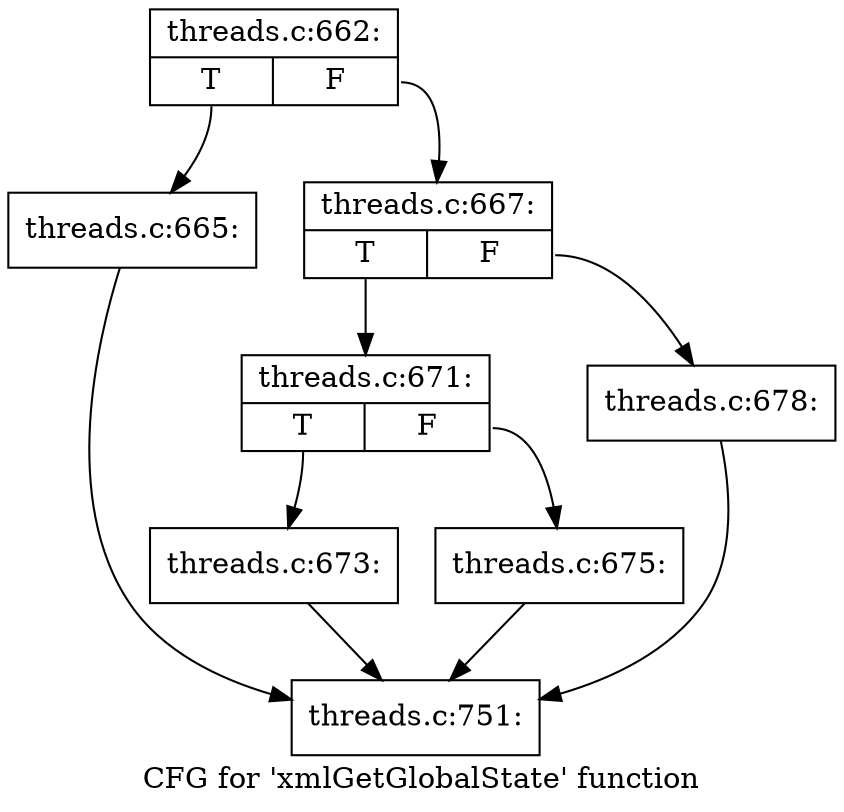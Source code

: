 digraph "CFG for 'xmlGetGlobalState' function" {
	label="CFG for 'xmlGetGlobalState' function";

	Node0x4728bb0 [shape=record,label="{threads.c:662:|{<s0>T|<s1>F}}"];
	Node0x4728bb0:s0 -> Node0x47409f0;
	Node0x4728bb0:s1 -> Node0x4740a40;
	Node0x47409f0 [shape=record,label="{threads.c:665:}"];
	Node0x47409f0 -> Node0x47249a0;
	Node0x4740a40 [shape=record,label="{threads.c:667:|{<s0>T|<s1>F}}"];
	Node0x4740a40:s0 -> Node0x4715030;
	Node0x4740a40:s1 -> Node0x4714fe0;
	Node0x4715030 [shape=record,label="{threads.c:671:|{<s0>T|<s1>F}}"];
	Node0x4715030:s0 -> Node0x47556f0;
	Node0x4715030:s1 -> Node0x4755260;
	Node0x47556f0 [shape=record,label="{threads.c:673:}"];
	Node0x47556f0 -> Node0x47249a0;
	Node0x4755260 [shape=record,label="{threads.c:675:}"];
	Node0x4755260 -> Node0x47249a0;
	Node0x4714fe0 [shape=record,label="{threads.c:678:}"];
	Node0x4714fe0 -> Node0x47249a0;
	Node0x47249a0 [shape=record,label="{threads.c:751:}"];
}
